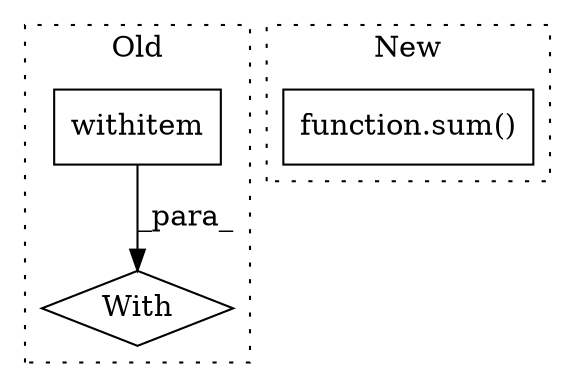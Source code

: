 digraph G {
subgraph cluster0 {
1 [label="With" a="39" s="4941,4949" l="5,60" shape="diamond"];
3 [label="withitem" a="49" s="4946" l="3" shape="box"];
label = "Old";
style="dotted";
}
subgraph cluster1 {
2 [label="function.sum()" a="75" s="5133,5151" l="4,1" shape="box"];
label = "New";
style="dotted";
}
3 -> 1 [label="_para_"];
}